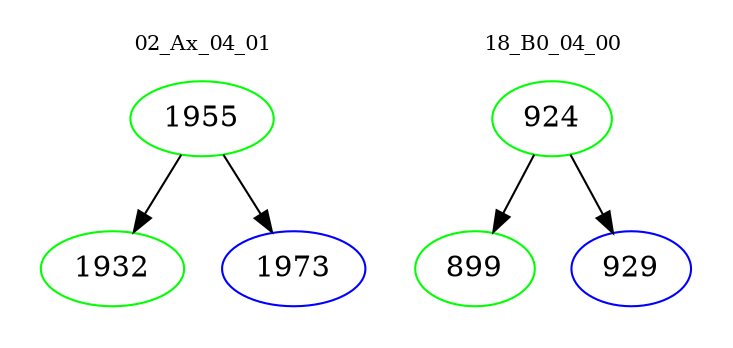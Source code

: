 digraph{
subgraph cluster_0 {
color = white
label = "02_Ax_04_01";
fontsize=10;
T0_1955 [label="1955", color="green"]
T0_1955 -> T0_1932 [color="black"]
T0_1932 [label="1932", color="green"]
T0_1955 -> T0_1973 [color="black"]
T0_1973 [label="1973", color="blue"]
}
subgraph cluster_1 {
color = white
label = "18_B0_04_00";
fontsize=10;
T1_924 [label="924", color="green"]
T1_924 -> T1_899 [color="black"]
T1_899 [label="899", color="green"]
T1_924 -> T1_929 [color="black"]
T1_929 [label="929", color="blue"]
}
}
